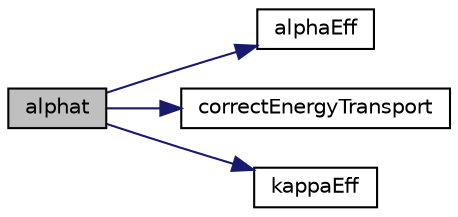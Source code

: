 digraph "alphat"
{
  bgcolor="transparent";
  edge [fontname="Helvetica",fontsize="10",labelfontname="Helvetica",labelfontsize="10"];
  node [fontname="Helvetica",fontsize="10",shape=record];
  rankdir="LR";
  Node1 [label="alphat",height=0.2,width=0.4,color="black", fillcolor="grey75", style="filled", fontcolor="black"];
  Node1 -> Node2 [color="midnightblue",fontsize="10",style="solid",fontname="Helvetica"];
  Node2 [label="alphaEff",height=0.2,width=0.4,color="black",URL="$a00619.html#a171cb0f850a20a839538e377e61c2445",tooltip="Return the effective turbulent thermal diffusivity for enthalpy. "];
  Node1 -> Node3 [color="midnightblue",fontsize="10",style="solid",fontname="Helvetica"];
  Node3 [label="correctEnergyTransport",height=0.2,width=0.4,color="black",URL="$a00619.html#a08af1a37723666be75ea81a381135677",tooltip="Correct the turbulence thermal diffusivity for energy transport. "];
  Node1 -> Node4 [color="midnightblue",fontsize="10",style="solid",fontname="Helvetica"];
  Node4 [label="kappaEff",height=0.2,width=0.4,color="black",URL="$a00619.html#a5c1d285eef8291bb0ec17a11e0d91aea",tooltip="Return the effective turbulent thermal diffusivity for temperature. "];
}
